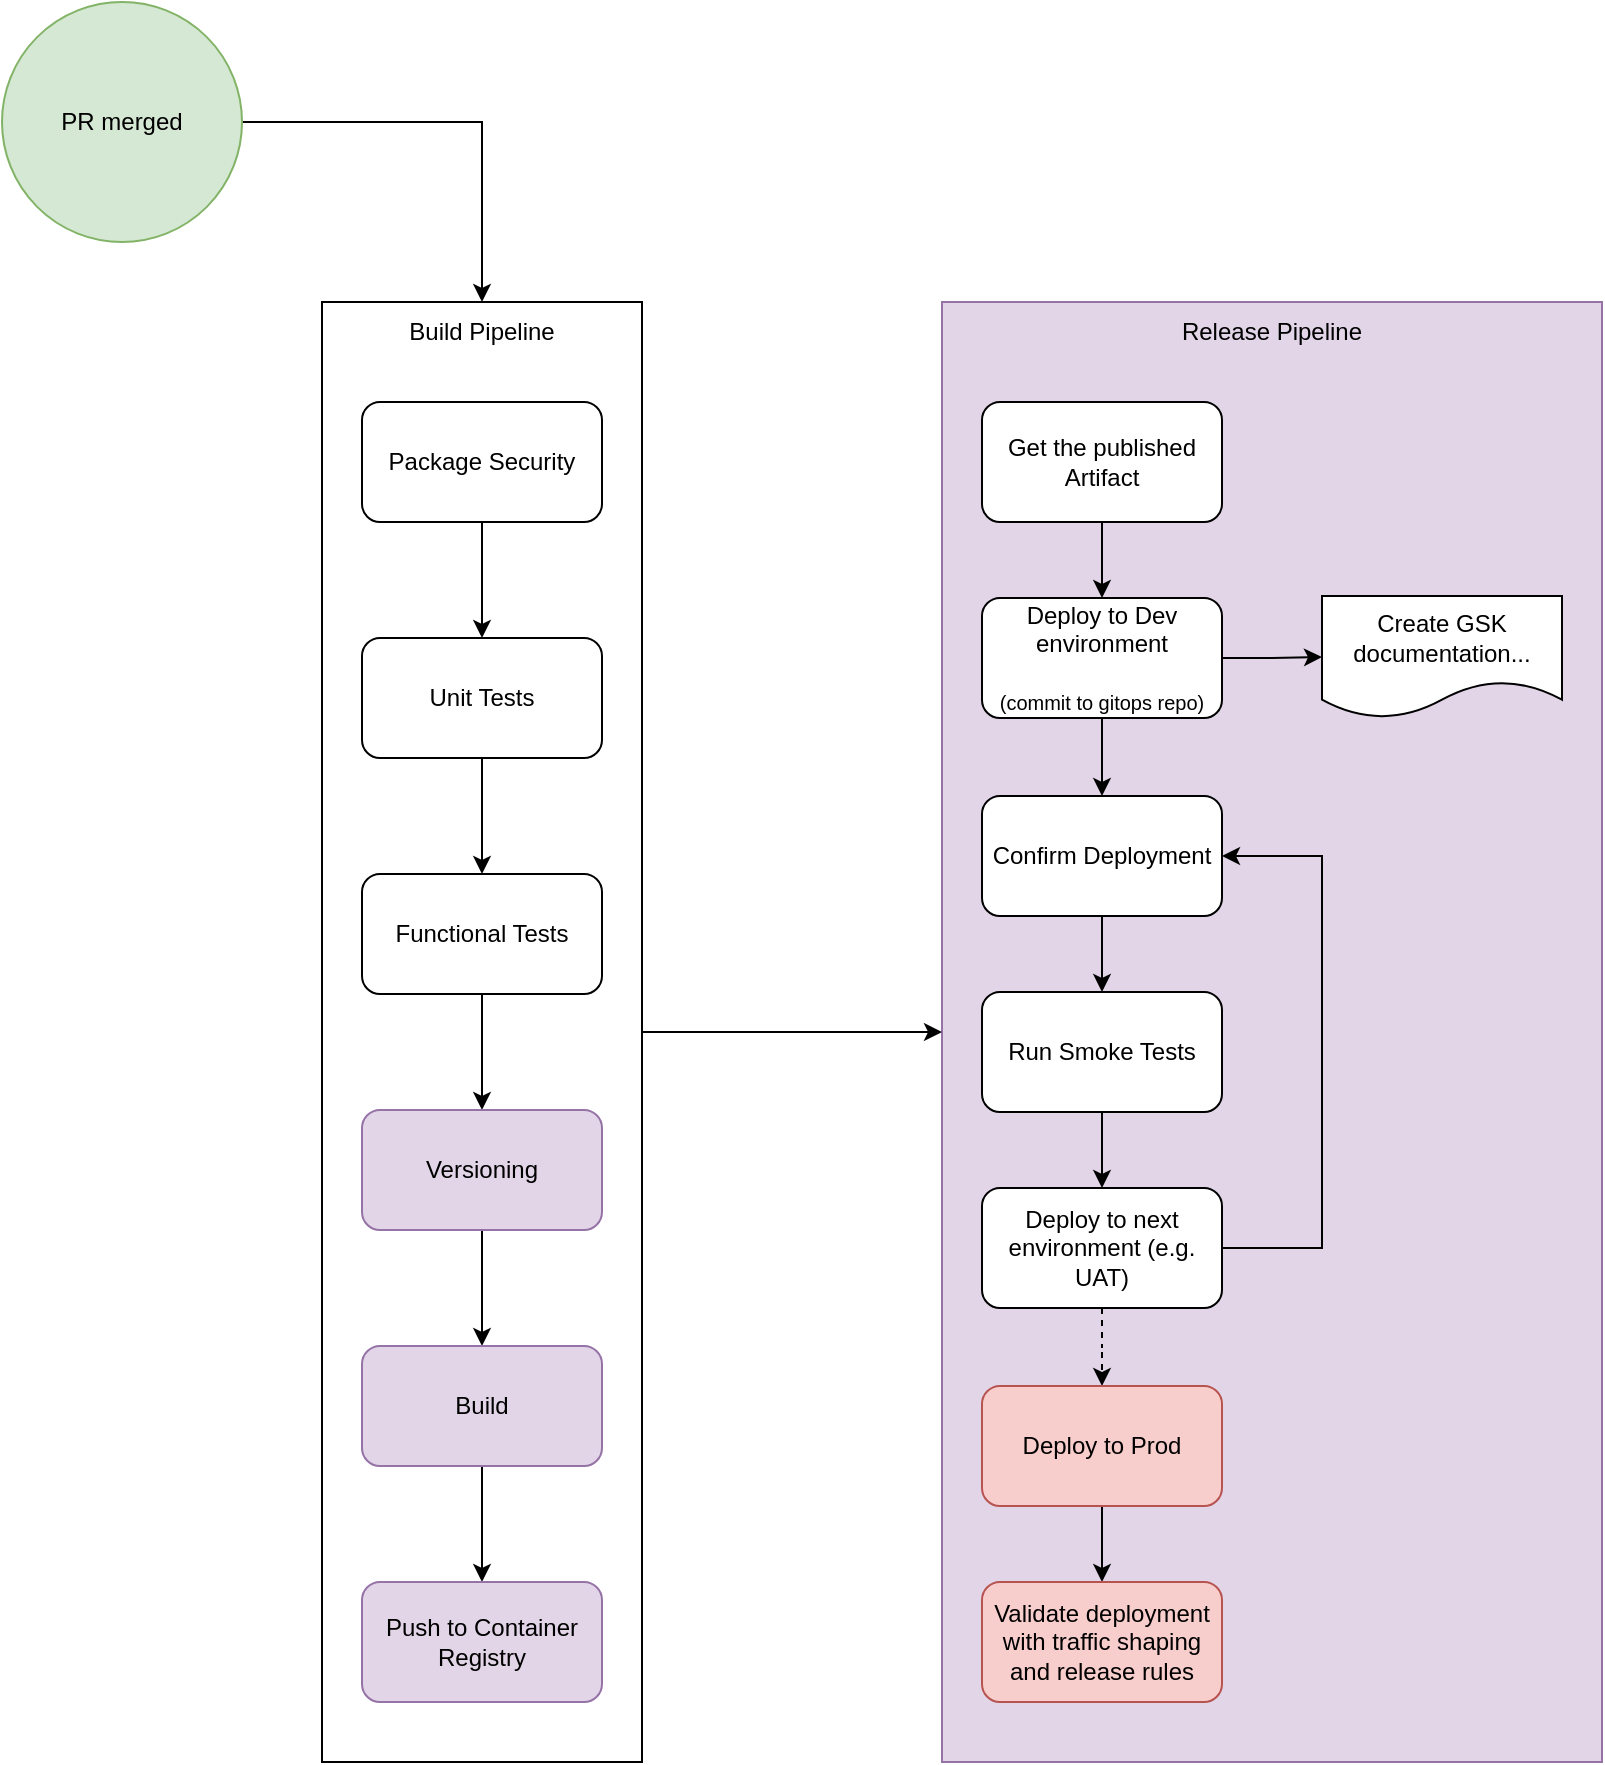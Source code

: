 <mxfile version="20.0.2" type="github">
  <diagram id="ElG4Of_2D_57rmMB1HX4" name="Page-1">
    <mxGraphModel dx="1234" dy="819" grid="1" gridSize="10" guides="1" tooltips="1" connect="1" arrows="1" fold="1" page="1" pageScale="1" pageWidth="827" pageHeight="1169" math="0" shadow="0">
      <root>
        <mxCell id="0" />
        <mxCell id="1" parent="0" />
        <mxCell id="Ht5rPa-XV5Cou7oEpnS4-8" value="" style="group" parent="1" vertex="1" connectable="0">
          <mxGeometry x="180" y="160" width="160" height="730" as="geometry" />
        </mxCell>
        <mxCell id="Ht5rPa-XV5Cou7oEpnS4-4" value="" style="rounded=0;whiteSpace=wrap;html=1;" parent="Ht5rPa-XV5Cou7oEpnS4-8" vertex="1">
          <mxGeometry width="160" height="730" as="geometry" />
        </mxCell>
        <mxCell id="Ht5rPa-XV5Cou7oEpnS4-5" value="Build Pipeline" style="text;html=1;strokeColor=none;fillColor=none;align=center;verticalAlign=middle;whiteSpace=wrap;rounded=0;" parent="Ht5rPa-XV5Cou7oEpnS4-8" vertex="1">
          <mxGeometry width="160" height="30" as="geometry" />
        </mxCell>
        <mxCell id="Ht5rPa-XV5Cou7oEpnS4-20" style="edgeStyle=orthogonalEdgeStyle;rounded=0;orthogonalLoop=1;jettySize=auto;html=1;" parent="Ht5rPa-XV5Cou7oEpnS4-8" source="Ht5rPa-XV5Cou7oEpnS4-13" target="Ht5rPa-XV5Cou7oEpnS4-14" edge="1">
          <mxGeometry relative="1" as="geometry" />
        </mxCell>
        <mxCell id="Ht5rPa-XV5Cou7oEpnS4-13" value="&lt;div&gt;Unit Tests&lt;br&gt;&lt;/div&gt;" style="rounded=1;whiteSpace=wrap;html=1;" parent="Ht5rPa-XV5Cou7oEpnS4-8" vertex="1">
          <mxGeometry x="20" y="168" width="120" height="60" as="geometry" />
        </mxCell>
        <mxCell id="Ht5rPa-XV5Cou7oEpnS4-21" style="edgeStyle=orthogonalEdgeStyle;rounded=0;orthogonalLoop=1;jettySize=auto;html=1;" parent="Ht5rPa-XV5Cou7oEpnS4-8" source="Ht5rPa-XV5Cou7oEpnS4-14" target="Ht5rPa-XV5Cou7oEpnS4-15" edge="1">
          <mxGeometry relative="1" as="geometry" />
        </mxCell>
        <mxCell id="Ht5rPa-XV5Cou7oEpnS4-14" value="&lt;div&gt;Functional Tests&lt;br&gt;&lt;/div&gt;" style="rounded=1;whiteSpace=wrap;html=1;" parent="Ht5rPa-XV5Cou7oEpnS4-8" vertex="1">
          <mxGeometry x="20" y="286" width="120" height="60" as="geometry" />
        </mxCell>
        <mxCell id="Ht5rPa-XV5Cou7oEpnS4-22" style="edgeStyle=orthogonalEdgeStyle;rounded=0;orthogonalLoop=1;jettySize=auto;html=1;" parent="Ht5rPa-XV5Cou7oEpnS4-8" source="Ht5rPa-XV5Cou7oEpnS4-15" target="Ht5rPa-XV5Cou7oEpnS4-16" edge="1">
          <mxGeometry relative="1" as="geometry" />
        </mxCell>
        <mxCell id="Ht5rPa-XV5Cou7oEpnS4-15" value="&lt;div&gt;Versioning&lt;br&gt;&lt;/div&gt;" style="rounded=1;whiteSpace=wrap;html=1;fillColor=#e1d5e7;strokeColor=#9673a6;" parent="Ht5rPa-XV5Cou7oEpnS4-8" vertex="1">
          <mxGeometry x="20" y="404" width="120" height="60" as="geometry" />
        </mxCell>
        <mxCell id="Ht5rPa-XV5Cou7oEpnS4-23" style="edgeStyle=orthogonalEdgeStyle;rounded=0;orthogonalLoop=1;jettySize=auto;html=1;entryX=0.5;entryY=0;entryDx=0;entryDy=0;" parent="Ht5rPa-XV5Cou7oEpnS4-8" source="Ht5rPa-XV5Cou7oEpnS4-16" target="Ht5rPa-XV5Cou7oEpnS4-17" edge="1">
          <mxGeometry relative="1" as="geometry" />
        </mxCell>
        <mxCell id="Ht5rPa-XV5Cou7oEpnS4-16" value="Build" style="rounded=1;whiteSpace=wrap;html=1;fillColor=#e1d5e7;strokeColor=#9673a6;" parent="Ht5rPa-XV5Cou7oEpnS4-8" vertex="1">
          <mxGeometry x="20" y="522" width="120" height="60" as="geometry" />
        </mxCell>
        <mxCell id="Ht5rPa-XV5Cou7oEpnS4-17" value="Push to Container Registry" style="rounded=1;whiteSpace=wrap;html=1;fillColor=#e1d5e7;strokeColor=#9673a6;" parent="Ht5rPa-XV5Cou7oEpnS4-8" vertex="1">
          <mxGeometry x="20" y="640" width="120" height="60" as="geometry" />
        </mxCell>
        <mxCell id="Ht5rPa-XV5Cou7oEpnS4-6" style="edgeStyle=orthogonalEdgeStyle;rounded=0;orthogonalLoop=1;jettySize=auto;html=1;entryX=0.5;entryY=0;entryDx=0;entryDy=0;" parent="1" source="Ht5rPa-XV5Cou7oEpnS4-1" target="Ht5rPa-XV5Cou7oEpnS4-5" edge="1">
          <mxGeometry relative="1" as="geometry" />
        </mxCell>
        <mxCell id="Ht5rPa-XV5Cou7oEpnS4-1" value="PR merged" style="ellipse;whiteSpace=wrap;html=1;fillColor=#d5e8d4;strokeColor=#82b366;" parent="1" vertex="1">
          <mxGeometry x="20" y="10" width="120" height="120" as="geometry" />
        </mxCell>
        <mxCell id="Ht5rPa-XV5Cou7oEpnS4-19" style="edgeStyle=orthogonalEdgeStyle;rounded=0;orthogonalLoop=1;jettySize=auto;html=1;entryX=0.5;entryY=0;entryDx=0;entryDy=0;" parent="1" source="Ht5rPa-XV5Cou7oEpnS4-2" target="Ht5rPa-XV5Cou7oEpnS4-13" edge="1">
          <mxGeometry relative="1" as="geometry" />
        </mxCell>
        <mxCell id="Ht5rPa-XV5Cou7oEpnS4-2" value="&lt;div&gt;Package Security&lt;/div&gt;" style="rounded=1;whiteSpace=wrap;html=1;" parent="1" vertex="1">
          <mxGeometry x="200" y="210" width="120" height="60" as="geometry" />
        </mxCell>
        <mxCell id="Ht5rPa-XV5Cou7oEpnS4-9" value="" style="group;fillColor=#f8cecc;strokeColor=#b85450;" parent="1" vertex="1" connectable="0">
          <mxGeometry x="490" y="160" width="330" height="730" as="geometry" />
        </mxCell>
        <mxCell id="Ht5rPa-XV5Cou7oEpnS4-10" value="" style="rounded=0;whiteSpace=wrap;html=1;fillColor=#e1d5e7;strokeColor=#9673a6;" parent="Ht5rPa-XV5Cou7oEpnS4-9" vertex="1">
          <mxGeometry width="330" height="730" as="geometry" />
        </mxCell>
        <mxCell id="Ht5rPa-XV5Cou7oEpnS4-11" value="Release Pipeline" style="text;html=1;strokeColor=none;fillColor=none;align=center;verticalAlign=middle;whiteSpace=wrap;rounded=0;" parent="Ht5rPa-XV5Cou7oEpnS4-9" vertex="1">
          <mxGeometry width="330" height="30" as="geometry" />
        </mxCell>
        <mxCell id="Ht5rPa-XV5Cou7oEpnS4-31" style="edgeStyle=orthogonalEdgeStyle;rounded=0;orthogonalLoop=1;jettySize=auto;html=1;" parent="Ht5rPa-XV5Cou7oEpnS4-9" source="Ht5rPa-XV5Cou7oEpnS4-24" target="Ht5rPa-XV5Cou7oEpnS4-25" edge="1">
          <mxGeometry relative="1" as="geometry" />
        </mxCell>
        <mxCell id="Ht5rPa-XV5Cou7oEpnS4-24" value="Get the published Artifact" style="rounded=1;whiteSpace=wrap;html=1;" parent="Ht5rPa-XV5Cou7oEpnS4-9" vertex="1">
          <mxGeometry x="20" y="50" width="120" height="60" as="geometry" />
        </mxCell>
        <mxCell id="Ht5rPa-XV5Cou7oEpnS4-32" style="edgeStyle=orthogonalEdgeStyle;rounded=0;orthogonalLoop=1;jettySize=auto;html=1;" parent="Ht5rPa-XV5Cou7oEpnS4-9" source="Ht5rPa-XV5Cou7oEpnS4-25" target="Ht5rPa-XV5Cou7oEpnS4-26" edge="1">
          <mxGeometry relative="1" as="geometry" />
        </mxCell>
        <mxCell id="Ht5rPa-XV5Cou7oEpnS4-25" value="&lt;div&gt;Deploy to Dev environment&lt;/div&gt;&lt;div&gt;&lt;br&gt;&lt;/div&gt;&lt;font style=&quot;font-size: 10px;&quot;&gt;(commit to gitops repo)&lt;/font&gt;" style="rounded=1;whiteSpace=wrap;html=1;" parent="Ht5rPa-XV5Cou7oEpnS4-9" vertex="1">
          <mxGeometry x="20" y="148" width="120" height="60" as="geometry" />
        </mxCell>
        <mxCell id="Ht5rPa-XV5Cou7oEpnS4-33" style="edgeStyle=orthogonalEdgeStyle;rounded=0;orthogonalLoop=1;jettySize=auto;html=1;entryX=0.5;entryY=0;entryDx=0;entryDy=0;" parent="Ht5rPa-XV5Cou7oEpnS4-9" source="Ht5rPa-XV5Cou7oEpnS4-26" target="Ht5rPa-XV5Cou7oEpnS4-27" edge="1">
          <mxGeometry relative="1" as="geometry" />
        </mxCell>
        <mxCell id="Ht5rPa-XV5Cou7oEpnS4-26" value="Confirm Deployment" style="rounded=1;whiteSpace=wrap;html=1;" parent="Ht5rPa-XV5Cou7oEpnS4-9" vertex="1">
          <mxGeometry x="20" y="247" width="120" height="60" as="geometry" />
        </mxCell>
        <mxCell id="Ht5rPa-XV5Cou7oEpnS4-34" style="edgeStyle=orthogonalEdgeStyle;rounded=0;orthogonalLoop=1;jettySize=auto;html=1;entryX=0.5;entryY=0;entryDx=0;entryDy=0;" parent="Ht5rPa-XV5Cou7oEpnS4-9" source="Ht5rPa-XV5Cou7oEpnS4-27" target="Ht5rPa-XV5Cou7oEpnS4-28" edge="1">
          <mxGeometry relative="1" as="geometry" />
        </mxCell>
        <mxCell id="Ht5rPa-XV5Cou7oEpnS4-27" value="Run Smoke Tests" style="rounded=1;whiteSpace=wrap;html=1;" parent="Ht5rPa-XV5Cou7oEpnS4-9" vertex="1">
          <mxGeometry x="20" y="345" width="120" height="60" as="geometry" />
        </mxCell>
        <mxCell id="Ht5rPa-XV5Cou7oEpnS4-36" style="edgeStyle=orthogonalEdgeStyle;rounded=0;orthogonalLoop=1;jettySize=auto;html=1;dashed=1;" parent="Ht5rPa-XV5Cou7oEpnS4-9" source="Ht5rPa-XV5Cou7oEpnS4-28" target="Ht5rPa-XV5Cou7oEpnS4-35" edge="1">
          <mxGeometry relative="1" as="geometry" />
        </mxCell>
        <mxCell id="Ht5rPa-XV5Cou7oEpnS4-54" style="edgeStyle=orthogonalEdgeStyle;rounded=0;orthogonalLoop=1;jettySize=auto;html=1;exitX=1;exitY=0.5;exitDx=0;exitDy=0;entryX=1;entryY=0.5;entryDx=0;entryDy=0;" parent="Ht5rPa-XV5Cou7oEpnS4-9" source="Ht5rPa-XV5Cou7oEpnS4-28" target="Ht5rPa-XV5Cou7oEpnS4-26" edge="1">
          <mxGeometry relative="1" as="geometry">
            <Array as="points">
              <mxPoint x="190" y="473" />
              <mxPoint x="190" y="277" />
            </Array>
          </mxGeometry>
        </mxCell>
        <mxCell id="Ht5rPa-XV5Cou7oEpnS4-28" value="Deploy to next environment (e.g. UAT) " style="rounded=1;whiteSpace=wrap;html=1;" parent="Ht5rPa-XV5Cou7oEpnS4-9" vertex="1">
          <mxGeometry x="20" y="443" width="120" height="60" as="geometry" />
        </mxCell>
        <mxCell id="Ht5rPa-XV5Cou7oEpnS4-53" style="edgeStyle=orthogonalEdgeStyle;rounded=0;orthogonalLoop=1;jettySize=auto;html=1;entryX=0.5;entryY=0;entryDx=0;entryDy=0;" parent="Ht5rPa-XV5Cou7oEpnS4-9" source="Ht5rPa-XV5Cou7oEpnS4-35" target="Ht5rPa-XV5Cou7oEpnS4-52" edge="1">
          <mxGeometry relative="1" as="geometry" />
        </mxCell>
        <mxCell id="Ht5rPa-XV5Cou7oEpnS4-35" value="Deploy to Prod&lt;br&gt; " style="rounded=1;whiteSpace=wrap;html=1;fillColor=#f8cecc;strokeColor=#b85450;" parent="Ht5rPa-XV5Cou7oEpnS4-9" vertex="1">
          <mxGeometry x="20" y="542" width="120" height="60" as="geometry" />
        </mxCell>
        <mxCell id="Ht5rPa-XV5Cou7oEpnS4-52" value="Validate deployment with traffic shaping and release rules" style="rounded=1;whiteSpace=wrap;html=1;fillColor=#f8cecc;strokeColor=#b85450;" parent="Ht5rPa-XV5Cou7oEpnS4-9" vertex="1">
          <mxGeometry x="20" y="640" width="120" height="60" as="geometry" />
        </mxCell>
        <mxCell id="Ht5rPa-XV5Cou7oEpnS4-55" value="Create GSK documentation..." style="shape=document;whiteSpace=wrap;html=1;boundedLbl=1;" parent="Ht5rPa-XV5Cou7oEpnS4-9" vertex="1">
          <mxGeometry x="190" y="147" width="120" height="61" as="geometry" />
        </mxCell>
        <mxCell id="Ht5rPa-XV5Cou7oEpnS4-56" style="edgeStyle=orthogonalEdgeStyle;rounded=0;orthogonalLoop=1;jettySize=auto;html=1;" parent="Ht5rPa-XV5Cou7oEpnS4-9" source="Ht5rPa-XV5Cou7oEpnS4-25" target="Ht5rPa-XV5Cou7oEpnS4-55" edge="1">
          <mxGeometry relative="1" as="geometry" />
        </mxCell>
        <mxCell id="Ht5rPa-XV5Cou7oEpnS4-12" style="edgeStyle=orthogonalEdgeStyle;rounded=0;orthogonalLoop=1;jettySize=auto;html=1;entryX=0;entryY=0.5;entryDx=0;entryDy=0;" parent="1" source="Ht5rPa-XV5Cou7oEpnS4-4" target="Ht5rPa-XV5Cou7oEpnS4-10" edge="1">
          <mxGeometry relative="1" as="geometry" />
        </mxCell>
      </root>
    </mxGraphModel>
  </diagram>
</mxfile>
